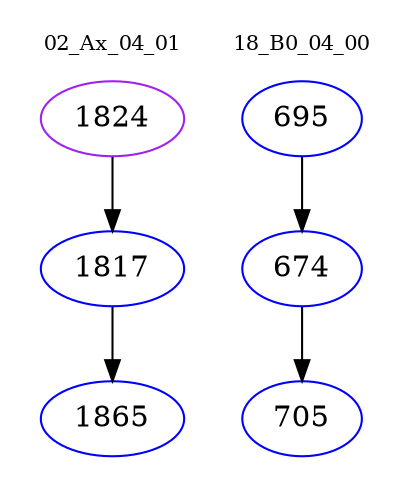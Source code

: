 digraph{
subgraph cluster_0 {
color = white
label = "02_Ax_04_01";
fontsize=10;
T0_1824 [label="1824", color="purple"]
T0_1824 -> T0_1817 [color="black"]
T0_1817 [label="1817", color="blue"]
T0_1817 -> T0_1865 [color="black"]
T0_1865 [label="1865", color="blue"]
}
subgraph cluster_1 {
color = white
label = "18_B0_04_00";
fontsize=10;
T1_695 [label="695", color="blue"]
T1_695 -> T1_674 [color="black"]
T1_674 [label="674", color="blue"]
T1_674 -> T1_705 [color="black"]
T1_705 [label="705", color="blue"]
}
}
